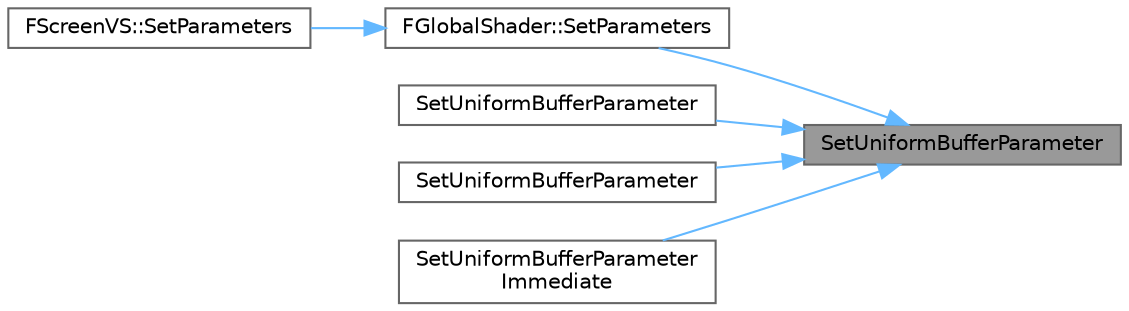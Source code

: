 digraph "SetUniformBufferParameter"
{
 // INTERACTIVE_SVG=YES
 // LATEX_PDF_SIZE
  bgcolor="transparent";
  edge [fontname=Helvetica,fontsize=10,labelfontname=Helvetica,labelfontsize=10];
  node [fontname=Helvetica,fontsize=10,shape=box,height=0.2,width=0.4];
  rankdir="RL";
  Node1 [id="Node000001",label="SetUniformBufferParameter",height=0.2,width=0.4,color="gray40", fillcolor="grey60", style="filled", fontcolor="black",tooltip=" "];
  Node1 -> Node2 [id="edge1_Node000001_Node000002",dir="back",color="steelblue1",style="solid",tooltip=" "];
  Node2 [id="Node000002",label="FGlobalShader::SetParameters",height=0.2,width=0.4,color="grey40", fillcolor="white", style="filled",URL="$d6/dce/classFGlobalShader.html#ac45ea750d74170af80eebbbf1c9f5840",tooltip=" "];
  Node2 -> Node3 [id="edge2_Node000002_Node000003",dir="back",color="steelblue1",style="solid",tooltip=" "];
  Node3 [id="Node000003",label="FScreenVS::SetParameters",height=0.2,width=0.4,color="grey40", fillcolor="white", style="filled",URL="$d0/d8a/classFScreenVS.html#a3ccf921b479984233a5e1c17753e93c1",tooltip=" "];
  Node1 -> Node4 [id="edge3_Node000001_Node000004",dir="back",color="steelblue1",style="solid",tooltip=" "];
  Node4 [id="Node000004",label="SetUniformBufferParameter",height=0.2,width=0.4,color="grey40", fillcolor="white", style="filled",URL="$d9/dfb/ShaderParameterUtils_8h.html#ad077ebb8f33f46c720dccf9f70e11162",tooltip=" "];
  Node1 -> Node5 [id="edge4_Node000001_Node000005",dir="back",color="steelblue1",style="solid",tooltip=" "];
  Node5 [id="Node000005",label="SetUniformBufferParameter",height=0.2,width=0.4,color="grey40", fillcolor="white", style="filled",URL="$d9/dfb/ShaderParameterUtils_8h.html#a2c65fd307f2f93290177c7f15a7ef3e2",tooltip=" "];
  Node1 -> Node6 [id="edge5_Node000001_Node000006",dir="back",color="steelblue1",style="solid",tooltip=" "];
  Node6 [id="Node000006",label="SetUniformBufferParameter\lImmediate",height=0.2,width=0.4,color="grey40", fillcolor="white", style="filled",URL="$d9/dfb/ShaderParameterUtils_8h.html#aee39cc0d4e7371d3d1e5ef2d4dfcd480",tooltip=" "];
}
